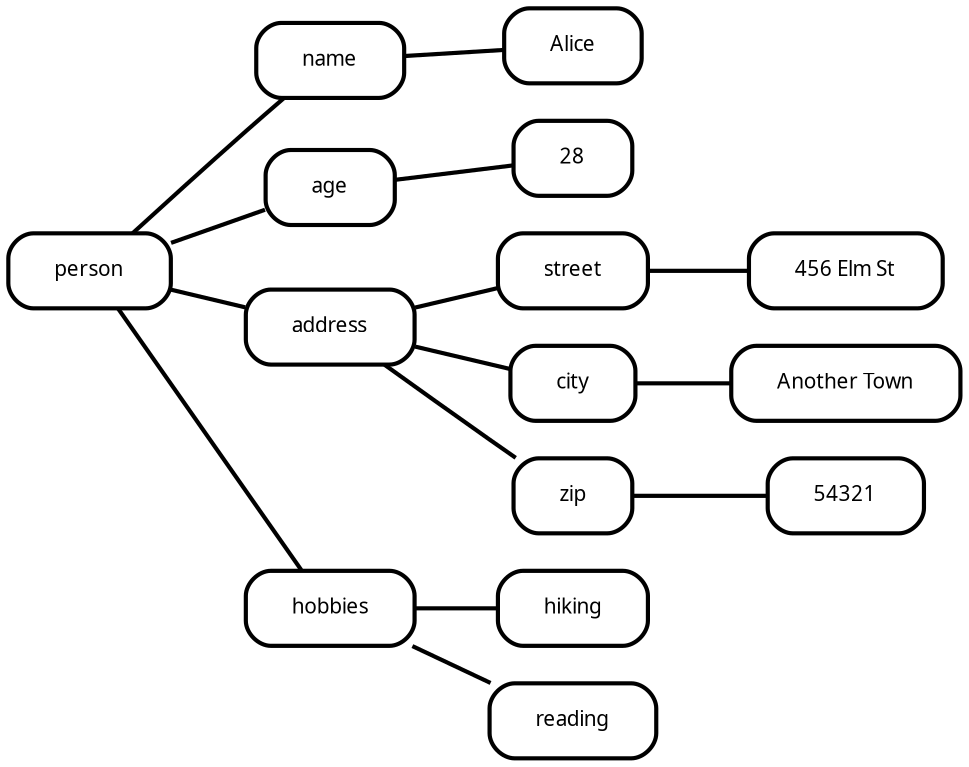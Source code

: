 digraph  {
rankdir=LR;
"0__person" [fillcolor="#fafafa", fontname="Fira Mono", fontsize=10, label=person, margin="0.3,0.1", penwidth="2.0", shape=rounded, style=rounded];
"0__person__name" [fillcolor="#fafafa", fontname="Fira Mono", fontsize=10, label=name, margin="0.3,0.1", penwidth="2.0", shape=rounded, style=rounded];
"0__person__name__Alice" [fillcolor="#fafafa", fontname="Fira Mono", fontsize=10, label=Alice, margin="0.3,0.1", penwidth="2.0", shape=rounded, style=rounded];
"0__person__age" [fillcolor="#fafafa", fontname="Fira Mono", fontsize=10, label=age, margin="0.3,0.1", penwidth="2.0", shape=rounded, style=rounded];
"0__person__age__28" [fillcolor="#fafafa", fontname="Fira Mono", fontsize=10, label=28, margin="0.3,0.1", penwidth="2.0", shape=rounded, style=rounded];
"0__person__address" [fillcolor="#fafafa", fontname="Fira Mono", fontsize=10, label=address, margin="0.3,0.1", penwidth="2.0", shape=rounded, style=rounded];
"0__person__hobbies" [fillcolor="#fafafa", fontname="Fira Mono", fontsize=10, label=hobbies, margin="0.3,0.1", penwidth="2.0", shape=rounded, style=rounded];
"0__person__address__street" [fillcolor="#fafafa", fontname="Fira Mono", fontsize=10, label=street, margin="0.3,0.1", penwidth="2.0", shape=rounded, style=rounded];
"0__person__address__street__456 Elm St" [fillcolor="#fafafa", fontname="Fira Mono", fontsize=10, label="456 Elm St", margin="0.3,0.1", penwidth="2.0", shape=rounded, style=rounded];
"0__person__address__city" [fillcolor="#fafafa", fontname="Fira Mono", fontsize=10, label=city, margin="0.3,0.1", penwidth="2.0", shape=rounded, style=rounded];
"0__person__address__city__Another Town" [fillcolor="#fafafa", fontname="Fira Mono", fontsize=10, label="Another Town", margin="0.3,0.1", penwidth="2.0", shape=rounded, style=rounded];
"0__person__address__zip" [fillcolor="#fafafa", fontname="Fira Mono", fontsize=10, label=zip, margin="0.3,0.1", penwidth="2.0", shape=rounded, style=rounded];
"0__person__address__zip__54321" [fillcolor="#fafafa", fontname="Fira Mono", fontsize=10, label=54321, margin="0.3,0.1", penwidth="2.0", shape=rounded, style=rounded];
"0__person__hobbies__hiking" [fillcolor="#fafafa", fontname="Fira Mono", fontsize=10, label=hiking, margin="0.3,0.1", penwidth="2.0", shape=rounded, style=rounded];
"0__person__hobbies__reading" [fillcolor="#fafafa", fontname="Fira Mono", fontsize=10, label=reading, margin="0.3,0.1", penwidth="2.0", shape=rounded, style=rounded];
"0__person" -> "0__person__name"  [arrowhead=none, key=0, penwidth="2.0"];
"0__person" -> "0__person__age"  [arrowhead=none, key=0, penwidth="2.0"];
"0__person" -> "0__person__address"  [arrowhead=none, key=0, penwidth="2.0"];
"0__person" -> "0__person__hobbies"  [arrowhead=none, key=0, penwidth="2.0"];
"0__person__name" -> "0__person__name__Alice"  [arrowhead=none, key=0, penwidth="2.0"];
"0__person__age" -> "0__person__age__28"  [arrowhead=none, key=0, penwidth="2.0"];
"0__person__address" -> "0__person__address__street"  [arrowhead=none, key=0, penwidth="2.0"];
"0__person__address" -> "0__person__address__city"  [arrowhead=none, key=0, penwidth="2.0"];
"0__person__address" -> "0__person__address__zip"  [arrowhead=none, key=0, penwidth="2.0"];
"0__person__hobbies" -> "0__person__hobbies__hiking"  [arrowhead=none, key=0, penwidth="2.0"];
"0__person__hobbies" -> "0__person__hobbies__reading"  [arrowhead=none, key=0, penwidth="2.0"];
"0__person__address__street" -> "0__person__address__street__456 Elm St"  [arrowhead=none, key=0, penwidth="2.0"];
"0__person__address__city" -> "0__person__address__city__Another Town"  [arrowhead=none, key=0, penwidth="2.0"];
"0__person__address__zip" -> "0__person__address__zip__54321"  [arrowhead=none, key=0, penwidth="2.0"];
}
